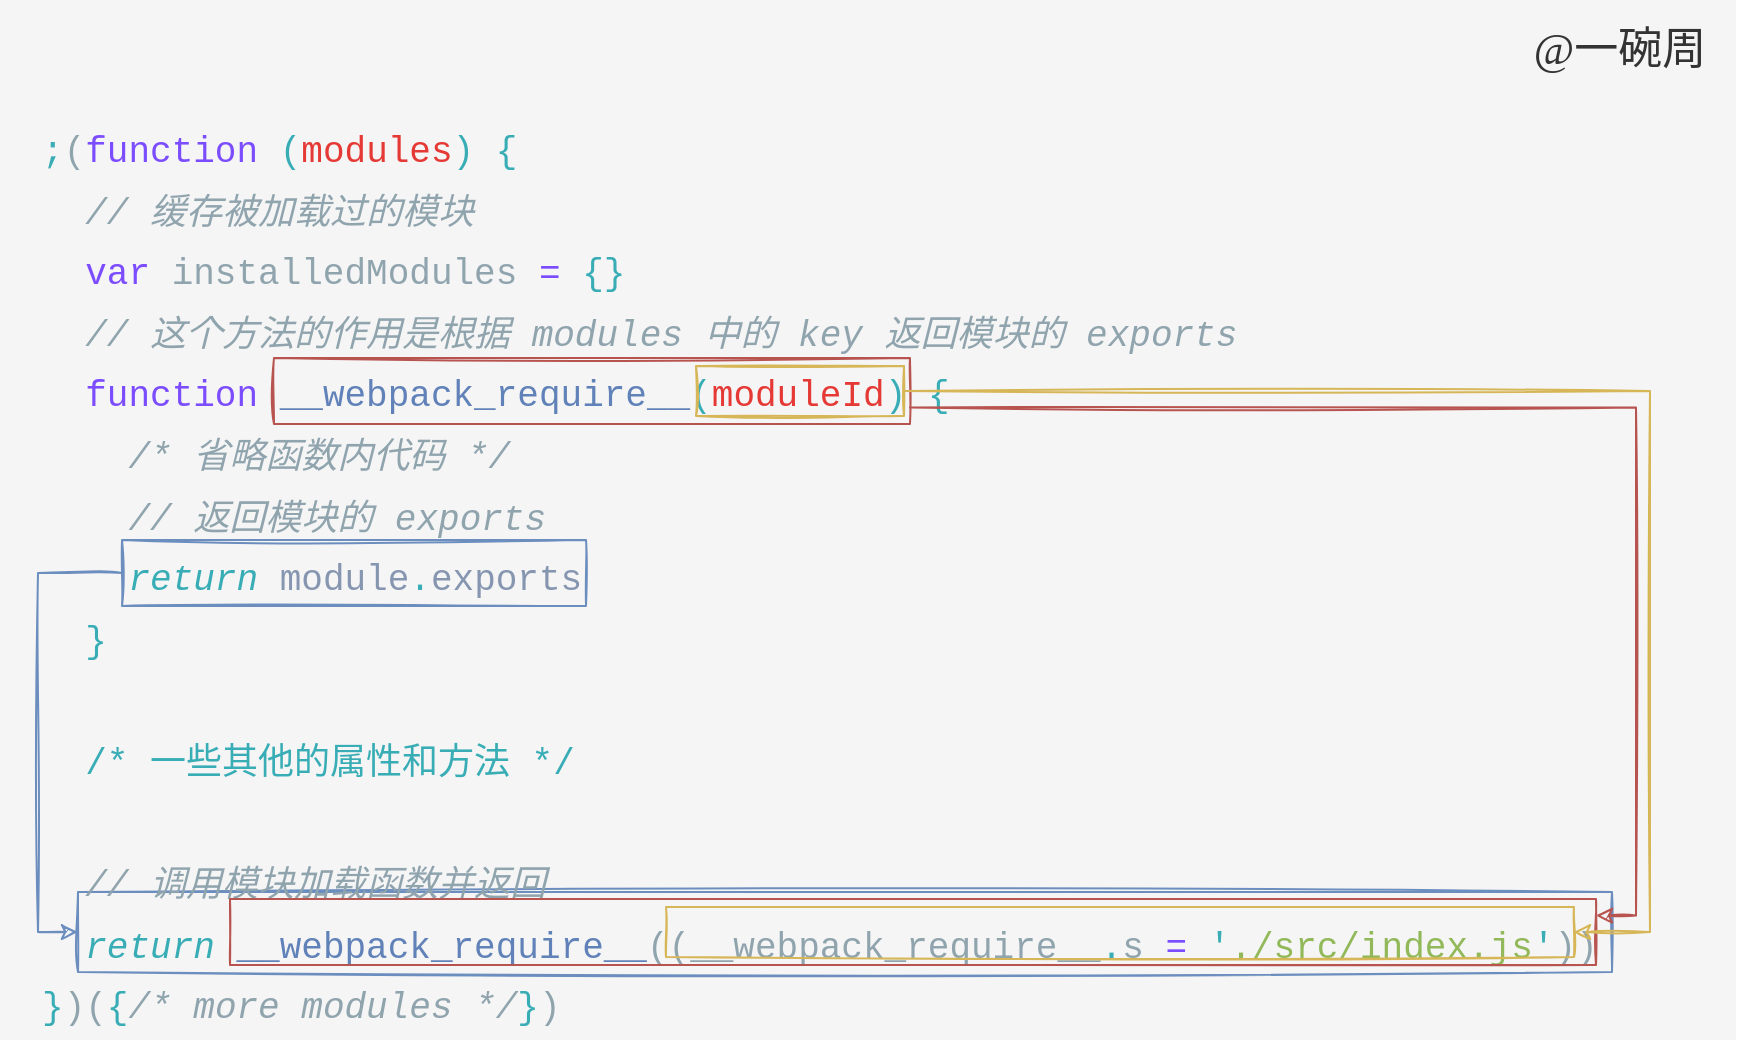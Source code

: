 <mxfile version="13.6.2" type="device"><diagram id="z0uqlQuXPkbnzBM-Iuh7" name="第 1 页"><mxGraphModel dx="2370" dy="1373" grid="0" gridSize="10" guides="1" tooltips="1" connect="1" arrows="1" fold="1" page="0" pageScale="1" pageWidth="827" pageHeight="1169" math="0" shadow="0" extFonts="ZCOOL KuaiLe^https://fonts.googleapis.com/css?family=ZCOOL+KuaiLe"><root><mxCell id="0"/><mxCell id="1" parent="0"/><mxCell id="U4fWRDaYP65iqdUjacs_-9" value="" style="rounded=0;whiteSpace=wrap;html=1;fillColor=#f5f5f5;fontColor=#333333;strokeColor=none;" parent="1" vertex="1"><mxGeometry x="276" y="273" width="868" height="520" as="geometry"/></mxCell><mxCell id="iKPn5sH91lds_4upqgQM-6" value="" style="rounded=0;whiteSpace=wrap;html=1;strokeColor=#6c8ebf;sketch=1;fillColor=none;" vertex="1" parent="1"><mxGeometry x="315" y="719" width="767" height="40" as="geometry"/></mxCell><mxCell id="U4fWRDaYP65iqdUjacs_-4" value="&lt;font face=&quot;ZCOOL KuaiLe&quot; style=&quot;font-size: 22px&quot;&gt;@一碗周&lt;/font&gt;" style="text;html=1;strokeColor=none;fillColor=none;align=center;verticalAlign=middle;whiteSpace=wrap;rounded=0;labelBackgroundColor=none;sketch=1;fontColor=#333333;" parent="1" vertex="1"><mxGeometry x="1031" y="278" width="110" height="40" as="geometry"/></mxCell><mxCell id="U4fWRDaYP65iqdUjacs_-10" value="&lt;div style=&quot;color: rgb(144 , 164 , 174) ; font-family: &amp;#34;fira code&amp;#34; , &amp;#34;consolas&amp;#34; , &amp;#34;courier new&amp;#34; , monospace ; font-weight: normal ; font-size: 18px ; line-height: 170%&quot;&gt;&lt;div&gt;&lt;span style=&quot;color: rgb(57 , 173 , 181)&quot;&gt;;&lt;/span&gt;&lt;span style=&quot;color: rgb(144 , 164 , 174)&quot;&gt;(&lt;/span&gt;&lt;span style=&quot;color: rgb(124 , 77 , 255)&quot;&gt;function&lt;/span&gt;&lt;span style=&quot;color: rgb(144 , 164 , 174)&quot;&gt; &lt;/span&gt;&lt;span style=&quot;color: rgb(57 , 173 , 181)&quot;&gt;(&lt;/span&gt;&lt;span style=&quot;color: rgb(229 , 57 , 53)&quot;&gt;modules&lt;/span&gt;&lt;span style=&quot;color: rgb(57 , 173 , 181)&quot;&gt;)&lt;/span&gt;&lt;span style=&quot;color: rgb(144 , 164 , 174)&quot;&gt; &lt;/span&gt;&lt;span style=&quot;color: rgb(57 , 173 , 181)&quot;&gt;{&lt;/span&gt;&lt;/div&gt;&lt;div&gt;&lt;span style=&quot;color: #39adb5&quot;&gt;&amp;nbsp; &lt;/span&gt;&lt;span style=&quot;color: #90a4ae ; font-style: italic&quot;&gt;// 缓存被加载过的模块&lt;/span&gt;&lt;/div&gt;&lt;div&gt;&lt;span style=&quot;color: #90a4ae&quot;&gt;&amp;nbsp; &lt;/span&gt;&lt;span style=&quot;color: #7c4dff&quot;&gt;var&lt;/span&gt;&lt;span style=&quot;color: #90a4ae&quot;&gt; installedModules &lt;/span&gt;&lt;span style=&quot;color: #7c4dff&quot;&gt;=&lt;/span&gt;&lt;span style=&quot;color: #90a4ae&quot;&gt; &lt;/span&gt;&lt;span style=&quot;color: #39adb5&quot;&gt;{}&lt;/span&gt;&lt;/div&gt;&lt;div&gt;&lt;span style=&quot;color: #39adb5&quot;&gt;&amp;nbsp; &lt;/span&gt;&lt;span style=&quot;color: #90a4ae ; font-style: italic&quot;&gt;// 这个方法的作用是根据 modules 中的 key 返回模块的 exports&lt;/span&gt;&lt;/div&gt;&lt;div&gt;&lt;span style=&quot;color: #90a4ae&quot;&gt;&amp;nbsp; &lt;/span&gt;&lt;span style=&quot;color: #7c4dff&quot;&gt;function&lt;/span&gt;&lt;span style=&quot;color: #90a4ae&quot;&gt; &lt;/span&gt;&lt;span style=&quot;color: #6182b8&quot;&gt;__webpack_require__&lt;/span&gt;&lt;span style=&quot;color: #39adb5&quot;&gt;(&lt;/span&gt;&lt;span style=&quot;color: #e53935&quot;&gt;moduleId&lt;/span&gt;&lt;span style=&quot;color: #39adb5&quot;&gt;)&lt;/span&gt;&lt;span style=&quot;color: #90a4ae&quot;&gt; &lt;/span&gt;&lt;span style=&quot;color: #39adb5&quot;&gt;{&lt;/span&gt;&lt;/div&gt;&lt;div&gt;&lt;span style=&quot;font-style: italic&quot;&gt;&amp;nbsp; &amp;nbsp; /* 省略函数内代码 */&lt;/span&gt;&lt;span style=&quot;color: #39adb5&quot;&gt;&lt;br&gt;&lt;/span&gt;&lt;/div&gt;&lt;div&gt;&lt;span style=&quot;color: #39adb5&quot;&gt;&amp;nbsp; &amp;nbsp; &lt;/span&gt;&lt;span style=&quot;color: #90a4ae ; font-style: italic&quot;&gt;// 返回模块的 exports&lt;/span&gt;&lt;/div&gt;&lt;div&gt;&lt;span style=&quot;color: #90a4ae&quot;&gt;&amp;nbsp; &amp;nbsp; &lt;/span&gt;&lt;span style=&quot;color: #39adb5 ; font-style: italic&quot;&gt;return&lt;/span&gt;&lt;span style=&quot;color: #90a4ae&quot;&gt; &lt;/span&gt;&lt;span style=&quot;color: #8796b0&quot;&gt;module&lt;/span&gt;&lt;span style=&quot;color: #39adb5&quot;&gt;.&lt;/span&gt;&lt;span style=&quot;color: #8796b0&quot;&gt;exports&lt;/span&gt;&lt;/div&gt;&lt;div&gt;&lt;span style=&quot;color: #90a4ae&quot;&gt;&amp;nbsp; &lt;/span&gt;&lt;span style=&quot;color: #39adb5&quot;&gt;}&lt;/span&gt;&lt;/div&gt;&lt;div&gt;&lt;span style=&quot;color: #39adb5&quot;&gt;&lt;br&gt;&lt;/span&gt;&lt;/div&gt;&lt;div&gt;&lt;span style=&quot;color: #39adb5&quot;&gt;&amp;nbsp; /* 一些其他的属性和方法 */&lt;/span&gt;&lt;/div&gt;&lt;div&gt;&lt;span style=&quot;color: #39adb5&quot;&gt;&lt;br&gt;&lt;/span&gt;&lt;/div&gt;&lt;div&gt;&lt;span style=&quot;color: #39adb5&quot;&gt;&amp;nbsp; &lt;/span&gt;&lt;span style=&quot;color: #90a4ae ; font-style: italic&quot;&gt;// 调用模块加载函数并返回&lt;/span&gt;&lt;/div&gt;&lt;div&gt;&lt;span style=&quot;color: #90a4ae&quot;&gt;&amp;nbsp; &lt;/span&gt;&lt;span style=&quot;color: #39adb5 ; font-style: italic&quot;&gt;return&lt;/span&gt;&lt;span style=&quot;color: #90a4ae&quot;&gt; &lt;/span&gt;&lt;span style=&quot;color: #6182b8&quot;&gt;__webpack_require__&lt;/span&gt;&lt;span style=&quot;color: #90a4ae&quot;&gt;((__webpack_require__&lt;/span&gt;&lt;span style=&quot;color: #39adb5&quot;&gt;.&lt;/span&gt;&lt;span style=&quot;color: #90a4ae&quot;&gt;s &lt;/span&gt;&lt;span style=&quot;color: #7c4dff&quot;&gt;=&lt;/span&gt;&lt;span style=&quot;color: #90a4ae&quot;&gt; &lt;/span&gt;&lt;span style=&quot;color: #39adb5&quot;&gt;'&lt;/span&gt;&lt;span style=&quot;color: #91b859&quot;&gt;./src/index.js&lt;/span&gt;&lt;span style=&quot;color: #39adb5&quot;&gt;'&lt;/span&gt;&lt;span style=&quot;color: #90a4ae&quot;&gt;))&lt;/span&gt;&lt;/div&gt;&lt;div&gt;&lt;span style=&quot;color: rgb(57 , 173 , 181)&quot;&gt;}&lt;/span&gt;&lt;span style=&quot;color: rgb(144 , 164 , 174)&quot;&gt;)(&lt;/span&gt;&lt;span style=&quot;color: rgb(57 , 173 , 181)&quot;&gt;{&lt;/span&gt;&lt;span style=&quot;font-style: italic&quot;&gt;/* more modules */&lt;/span&gt;&lt;span style=&quot;color: rgb(57 , 173 , 181)&quot;&gt;}&lt;/span&gt;)&lt;/div&gt;&lt;/div&gt;" style="text;whiteSpace=wrap;html=1;" parent="1" vertex="1"><mxGeometry x="295" y="327" width="849" height="463" as="geometry"/></mxCell><mxCell id="iKPn5sH91lds_4upqgQM-8" style="edgeStyle=orthogonalEdgeStyle;rounded=0;orthogonalLoop=1;jettySize=auto;html=1;exitX=0;exitY=0.5;exitDx=0;exitDy=0;entryX=0;entryY=0.5;entryDx=0;entryDy=0;fillColor=#dae8fc;strokeColor=#6c8ebf;sketch=1;" edge="1" parent="1" source="iKPn5sH91lds_4upqgQM-1" target="iKPn5sH91lds_4upqgQM-6"><mxGeometry relative="1" as="geometry"><Array as="points"><mxPoint x="295" y="560"/><mxPoint x="295" y="739"/></Array></mxGeometry></mxCell><mxCell id="iKPn5sH91lds_4upqgQM-1" value="" style="rounded=0;whiteSpace=wrap;html=1;strokeColor=#6c8ebf;sketch=1;fillColor=none;" vertex="1" parent="1"><mxGeometry x="337" y="543" width="232" height="33" as="geometry"/></mxCell><mxCell id="iKPn5sH91lds_4upqgQM-2" value="" style="rounded=0;whiteSpace=wrap;html=1;strokeColor=#b85450;fillColor=none;sketch=1;" vertex="1" parent="1"><mxGeometry x="391" y="722.5" width="683" height="33" as="geometry"/></mxCell><mxCell id="iKPn5sH91lds_4upqgQM-14" style="edgeStyle=orthogonalEdgeStyle;rounded=0;sketch=1;orthogonalLoop=1;jettySize=auto;html=1;exitX=1;exitY=0.75;exitDx=0;exitDy=0;entryX=1;entryY=0.25;entryDx=0;entryDy=0;strokeColor=#b85450;fillColor=#f8cecc;" edge="1" parent="1" source="iKPn5sH91lds_4upqgQM-3" target="iKPn5sH91lds_4upqgQM-2"><mxGeometry relative="1" as="geometry"/></mxCell><mxCell id="iKPn5sH91lds_4upqgQM-3" value="" style="rounded=0;whiteSpace=wrap;html=1;strokeColor=#b85450;fillColor=none;sketch=1;" vertex="1" parent="1"><mxGeometry x="413" y="452" width="318" height="33" as="geometry"/></mxCell><mxCell id="iKPn5sH91lds_4upqgQM-10" style="edgeStyle=orthogonalEdgeStyle;rounded=0;sketch=1;orthogonalLoop=1;jettySize=auto;html=1;exitX=1;exitY=0.5;exitDx=0;exitDy=0;entryX=1;entryY=0.5;entryDx=0;entryDy=0;fillColor=#d5e8d4;strokeColor=#D6B656;" edge="1" parent="1" source="iKPn5sH91lds_4upqgQM-4" target="iKPn5sH91lds_4upqgQM-5"><mxGeometry relative="1" as="geometry"><Array as="points"><mxPoint x="1101" y="469"/><mxPoint x="1101" y="739"/></Array></mxGeometry></mxCell><mxCell id="iKPn5sH91lds_4upqgQM-4" value="" style="rounded=0;whiteSpace=wrap;html=1;sketch=1;strokeColor=#d6b656;fillColor=none;" vertex="1" parent="1"><mxGeometry x="624" y="456" width="104" height="25" as="geometry"/></mxCell><mxCell id="iKPn5sH91lds_4upqgQM-5" value="" style="rounded=0;whiteSpace=wrap;html=1;sketch=1;strokeColor=#d6b656;fillColor=none;" vertex="1" parent="1"><mxGeometry x="609" y="726.5" width="454" height="25" as="geometry"/></mxCell></root></mxGraphModel></diagram></mxfile>
